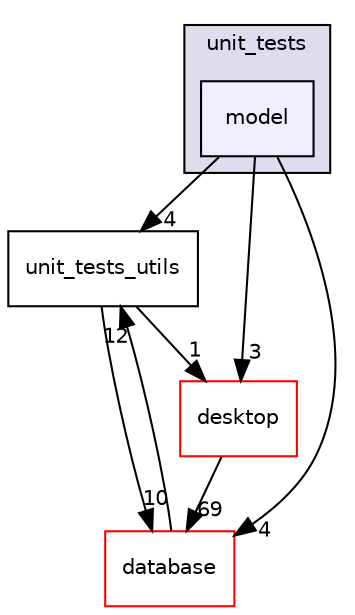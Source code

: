digraph "src/gui/unit_tests/model" {
  compound=true
  node [ fontsize="10", fontname="Helvetica"];
  edge [ labelfontsize="10", labelfontname="Helvetica"];
  subgraph clusterdir_92613d55a3f43e094d610dc2ff26e3ec {
    graph [ bgcolor="#ddddee", pencolor="black", label="unit_tests" fontname="Helvetica", fontsize="10", URL="dir_92613d55a3f43e094d610dc2ff26e3ec.html"]
  dir_69d2fc252aeac487f29e6daafd8f2655 [shape=box, label="model", style="filled", fillcolor="#eeeeff", pencolor="black", URL="dir_69d2fc252aeac487f29e6daafd8f2655.html"];
  }
  dir_7650dacaa557a89ea1c633e1722b48a3 [shape=box label="unit_tests_utils" URL="dir_7650dacaa557a89ea1c633e1722b48a3.html"];
  dir_803ee67260c130b45d29089798491ab2 [shape=box label="database" fillcolor="white" style="filled" color="red" URL="dir_803ee67260c130b45d29089798491ab2.html"];
  dir_c090f567964b7b78a4e63a3af92480e4 [shape=box label="desktop" fillcolor="white" style="filled" color="red" URL="dir_c090f567964b7b78a4e63a3af92480e4.html"];
  dir_7650dacaa557a89ea1c633e1722b48a3->dir_803ee67260c130b45d29089798491ab2 [headlabel="10", labeldistance=1.5 headhref="dir_000038_000010.html"];
  dir_7650dacaa557a89ea1c633e1722b48a3->dir_c090f567964b7b78a4e63a3af92480e4 [headlabel="1", labeldistance=1.5 headhref="dir_000038_000007.html"];
  dir_69d2fc252aeac487f29e6daafd8f2655->dir_7650dacaa557a89ea1c633e1722b48a3 [headlabel="4", labeldistance=1.5 headhref="dir_000036_000038.html"];
  dir_69d2fc252aeac487f29e6daafd8f2655->dir_803ee67260c130b45d29089798491ab2 [headlabel="4", labeldistance=1.5 headhref="dir_000036_000010.html"];
  dir_69d2fc252aeac487f29e6daafd8f2655->dir_c090f567964b7b78a4e63a3af92480e4 [headlabel="3", labeldistance=1.5 headhref="dir_000036_000007.html"];
  dir_c090f567964b7b78a4e63a3af92480e4->dir_803ee67260c130b45d29089798491ab2 [headlabel="69", labeldistance=1.5 headhref="dir_000007_000010.html"];
  dir_803ee67260c130b45d29089798491ab2->dir_7650dacaa557a89ea1c633e1722b48a3 [headlabel="12", labeldistance=1.5 headhref="dir_000010_000038.html"];
}

